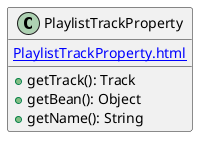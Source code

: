 @startuml

    class PlaylistTrackProperty {
        [[PlaylistTrackProperty.html]]
        +getTrack(): Track
        +getBean(): Object
        +getName(): String
    }

@enduml
